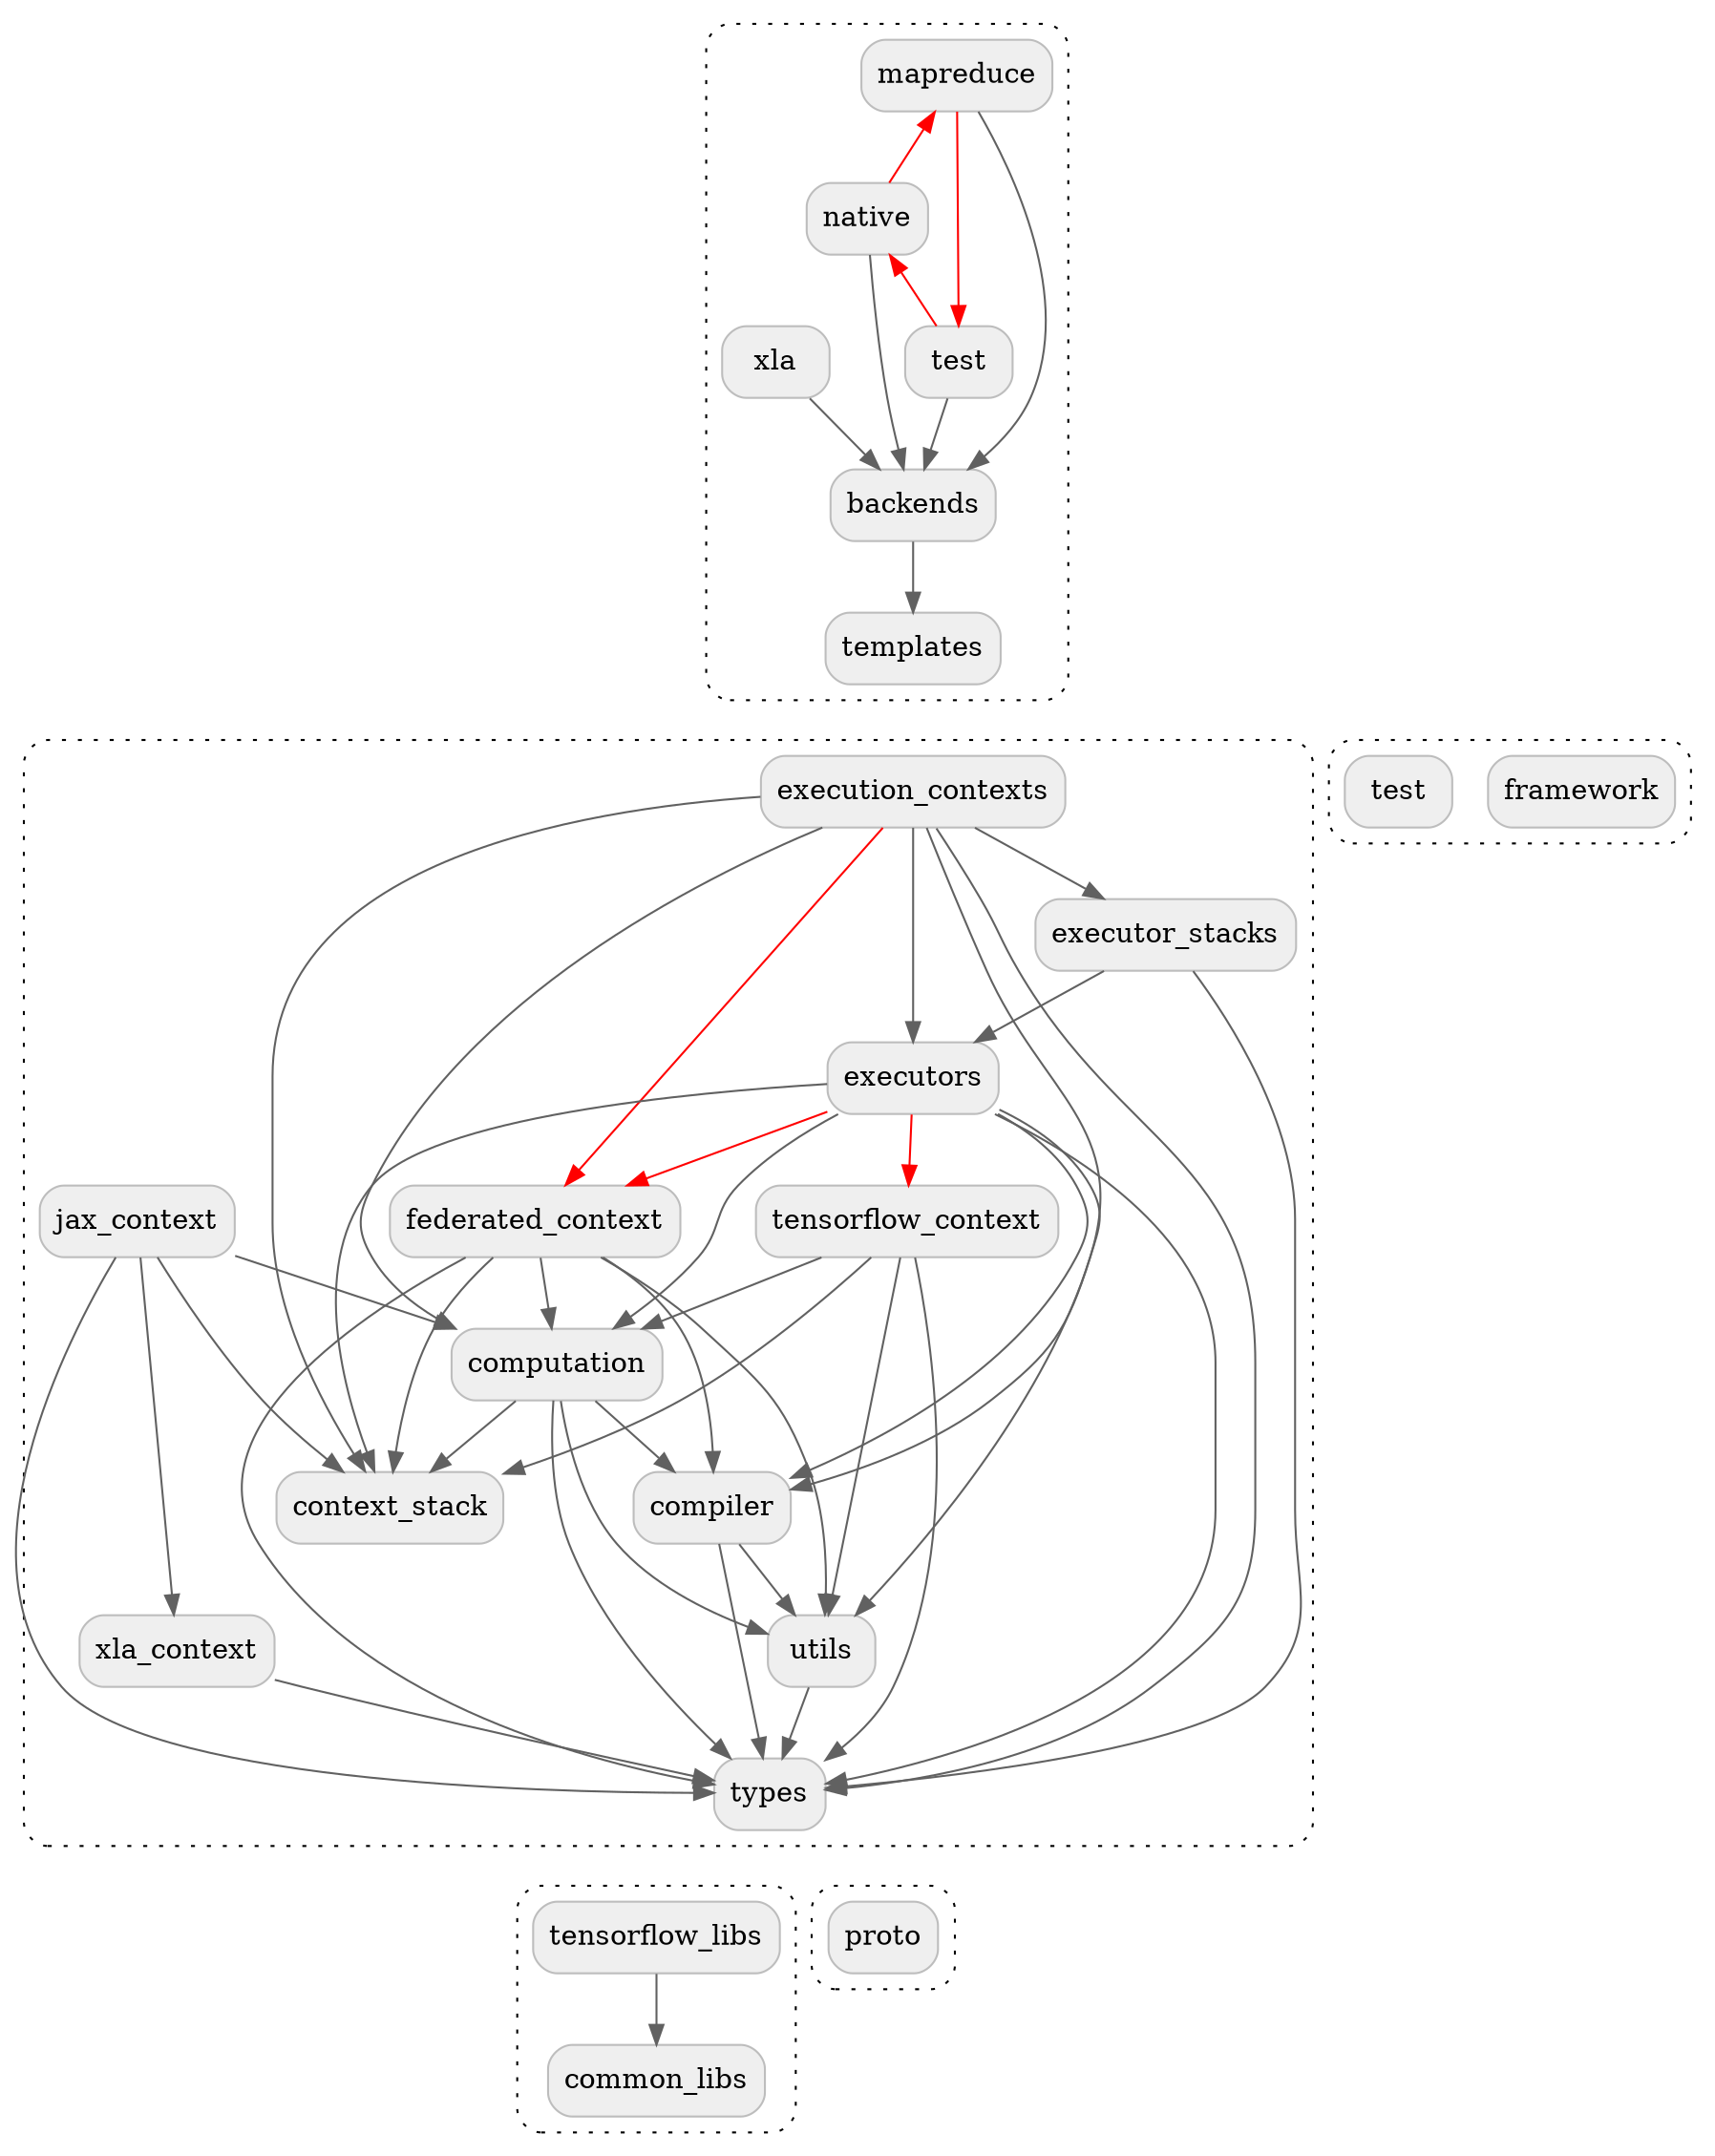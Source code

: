 digraph {
  graph [style="dotted,rounded"]
  node [shape="box", style="rounded,filled", fillcolor="#efefef", color="#bdbdbd"]
  edge [color="#616161"]

  subgraph cluster_core_0 {
    mapreduce [href="https://github.com/tensorflow/federated/blob/main/tensorflow_federated/python/core/backends/mapreduce" target="_parent",]
    native [href="https://github.com/tensorflow/federated/blob/main/tensorflow_federated/python/core/backends/native" target="_parent",]
    backends_test [label="test", href="https://github.com/tensorflow/federated/blob/main/tensorflow_federated/python/core/backends/test" target="_parent",]
    xla [href="https://github.com/tensorflow/federated/blob/main/tensorflow_federated/python/core/backends/xla" target="_parent",]
    backends [href="https://github.com/tensorflow/federated/blob/main/tensorflow_federated/python/core/backends" target="_parent"]
    templates [href="https://github.com/tensorflow/federated/blob/main/tensorflow_federated/python/core/templates" target="_parent"]
  }

  mapreduce -> backends
  native -> backends
  backends_test -> backends
  xla -> backends
  backends -> templates
  templates -> execution_contexts [arrowhead="none", style="invisible"]

  // TODO: b/233800075 - Remove dependency from `native` to `mapreduce`.
  mapreduce -> native [dir=back, color="#ff0000"]
  // TODO: b/233800373 - Remove dependency from `test` to `native`.
  native -> backends_test [dir=back, color="#ff0000"]
  // TODO: b/233801300 - Remove dependency from `mapreduce` to `test`.
  mapreduce -> backends_test [color="#ff0000"]

  subgraph cluster_core_1 {
    framework [href="https://github.com/tensorflow/federated/blob/main/tensorflow_federated/python/core/framework" target="_parent"]
    test [href="https://github.com/tensorflow/federated/blob/main/tensorflow_federated/python/core/test" target="_parent"]
  }

  framework -> executor_stacks [arrowhead="none", style="invisible"]
  test -> executor_stacks [arrowhead="none", style="invisible"]

  subgraph cluster_core_2 {
    execution_contexts [href="https://github.com/tensorflow/federated/blob/main/tensorflow_federated/python/core/impl/execution_contexts" target="_parent"]
    executor_stacks [href="https://github.com/tensorflow/federated/blob/main/tensorflow_federated/python/core/impl/executor_stacks" target="_parent"]
    executors [href="https://github.com/tensorflow/federated/blob/main/tensorflow_federated/python/core/impl/executors" target="_parent"]
    federated_context [href="https://github.com/tensorflow/federated/blob/main/tensorflow_federated/python/core/impl/federated_context" target="_parent"]
    tensorflow_context [href="https://github.com/tensorflow/federated/blob/main/tensorflow_federated/python/core/impl/tensorflow_context" target="_parent"]
    jax_context [href="https://github.com/tensorflow/federated/blob/main/tensorflow_federated/python/core/impl/jax_context" target="_parent"]
    xla_context [href="https://github.com/tensorflow/federated/blob/main/tensorflow_federated/python/core/impl/jax_context" target="_parent"]
    computation [href="https://github.com/tensorflow/federated/blob/main/tensorflow_federated/python/core/impl/computation" target="_parent"]
    compiler [href="https://github.com/tensorflow/federated/blob/main/tensorflow_federated/python/core/impl/compiler" target="_parent"]
    utils [href="https://github.com/tensorflow/federated/blob/main/tensorflow_federated/python/core/impl/utils" target="_parent"]
    types [href="https://github.com/tensorflow/federated/blob/main/tensorflow_federated/python/core/impl/types" target="_parent"]
    context_stack [href="https://github.com/tensorflow/federated/blob/main/tensorflow_federated/python/core/impl/context_stack" target="_parent"]
  }

  execution_contexts -> executor_stacks
  execution_contexts -> executors
  execution_contexts -> federated_context [color="#ff0000"]
  execution_contexts -> computation
  execution_contexts -> compiler
  execution_contexts -> types
  execution_contexts -> context_stack
  executor_stacks -> executors
  executor_stacks -> types
  executors -> federated_context [color="#ff0000"]
  executors -> tensorflow_context [color="#ff0000"]
  executors -> computation
  executors -> compiler
  executors -> utils
  executors -> types
  executors -> context_stack
  federated_context -> computation
  federated_context -> compiler
  federated_context -> utils
  federated_context -> types
  federated_context -> context_stack
  tensorflow_context -> computation
  tensorflow_context -> utils
  tensorflow_context -> types
  tensorflow_context -> context_stack
  jax_context -> xla_context
  jax_context -> computation
  jax_context -> types
  jax_context -> context_stack
  xla_context -> types
  computation -> compiler
  computation -> utils
  computation -> types
  computation -> context_stack
  compiler -> utils
  compiler -> types
  utils -> types
  types -> tensorflow_libs [arrowhead="none", style="invisible"]
  types -> proto [arrowhead="none", style="invisible"]

  subgraph cluster_core_3 {
    tensorflow_libs [href="https://github.com/tensorflow/federated/blob/main/tensorflow_federated/python/tensorflow_libs" target="_parent"]
    common_libs [href="https://github.com/tensorflow/federated/blob/main/tensorflow_federated/python/common_libs" target="_parent"]
  }

  tensorflow_libs -> common_libs

  subgraph cluster_core_4 {
    proto [href="https://github.com/tensorflow/federated/blob/main/tensorflow_federated/proto" target="_parent"]
  }
}
